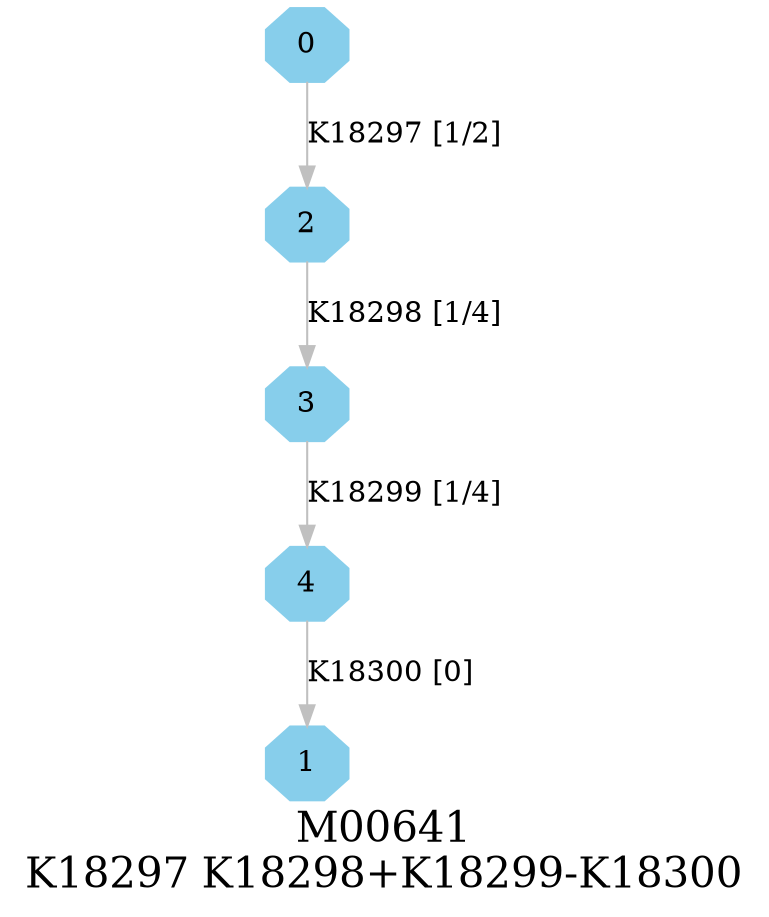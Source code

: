digraph G {
graph [label="M00641
K18297 K18298+K18299-K18300",fontsize=20];
node [shape=box,style=filled];
edge [len=3,color=grey];
{node [width=.3,height=.3,shape=octagon,style=filled,color=skyblue] 0 1 2 3 4 }
0 -> 2 [label="K18297 [1/2]"];
2 -> 3 [label="K18298 [1/4]"];
3 -> 4 [label="K18299 [1/4]"];
4 -> 1 [label="K18300 [0]"];
}